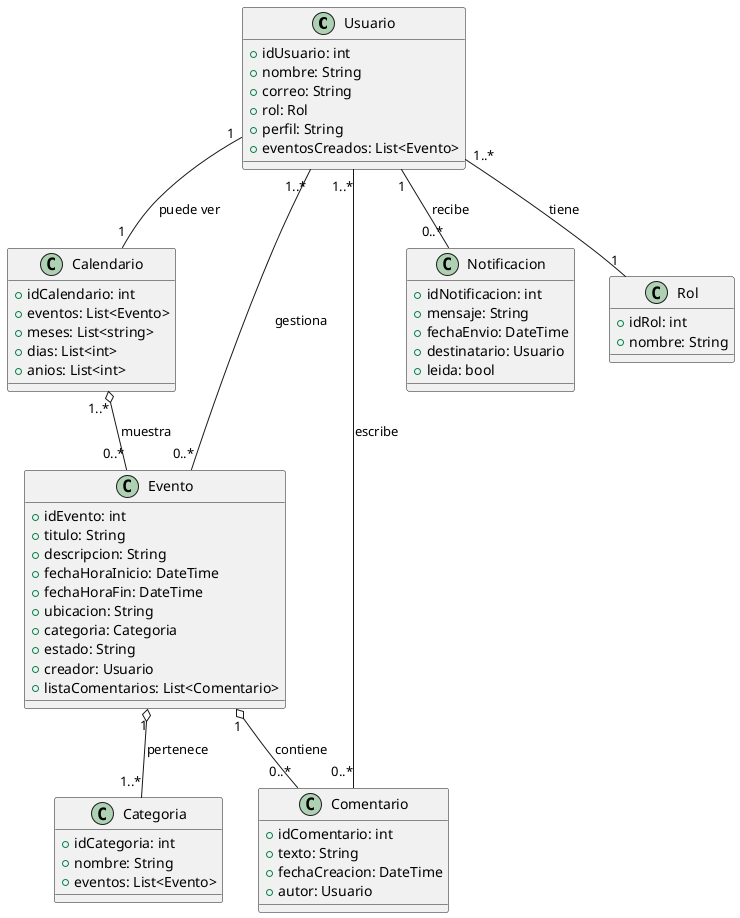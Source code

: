 @startuml Diagrama de clases


class Usuario {
    +idUsuario: int
    +nombre: String
    +correo: String
    +rol: Rol
    +perfil: String
    +eventosCreados: List<Evento>
}

class Calendario {
    +idCalendario: int
    +eventos: List<Evento>
    +meses: List<string>
    +dias: List<int>
    +anios: List<int>
}

class Evento {
    +idEvento: int
    +titulo: String
    +descripcion: String
    +fechaHoraInicio: DateTime
    +fechaHoraFin: DateTime
    +ubicacion: String
    +categoria: Categoria
    +estado: String
    +creador: Usuario
    +listaComentarios: List<Comentario>
}

class Comentario {
    +idComentario: int
    +texto: String
    +fechaCreacion: DateTime
    +autor: Usuario
}

class Categoria {
    +idCategoria: int
    +nombre: String
    +eventos: List<Evento>
}

class Notificacion {
    +idNotificacion: int
    +mensaje: String
    +fechaEnvio: DateTime
    +destinatario: Usuario
    +leida: bool
}

class Rol{
    +idRol: int
    +nombre: String
}

Usuario "1..*" -- "0..*" Evento : gestiona
Usuario "1..*" -- "0..*" Comentario : escribe
Usuario "1..*" -- "1" Rol : tiene
Evento "1" o-- "0..*" Comentario : contiene
Evento "1" o-- "1..*" Categoria : pertenece
Usuario "1" -- "0..*" Notificacion : recibe
Usuario "1" -- "1" Calendario : puede ver
Calendario "1..*" o-- "0..*" Evento: muestra

@enduml